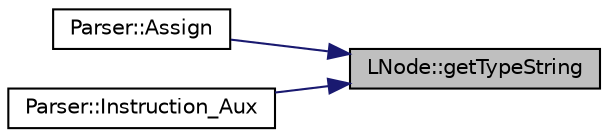 digraph "LNode::getTypeString"
{
 // INTERACTIVE_SVG=YES
 // LATEX_PDF_SIZE
  edge [fontname="Helvetica",fontsize="10",labelfontname="Helvetica",labelfontsize="10"];
  node [fontname="Helvetica",fontsize="10",shape=record];
  rankdir="RL";
  Node1 [label="LNode::getTypeString",height=0.2,width=0.4,color="black", fillcolor="grey75", style="filled", fontcolor="black",tooltip=" "];
  Node1 -> Node2 [dir="back",color="midnightblue",fontsize="10",style="solid",fontname="Helvetica"];
  Node2 [label="Parser::Assign",height=0.2,width=0.4,color="black", fillcolor="white", style="filled",URL="$classParser.html#ad548d6c7d52e8147b3c2067b2696c681",tooltip="function to assign a value to a variable by it tag"];
  Node1 -> Node3 [dir="back",color="midnightblue",fontsize="10",style="solid",fontname="Helvetica"];
  Node3 [label="Parser::Instruction_Aux",height=0.2,width=0.4,color="black", fillcolor="white", style="filled",URL="$classParser.html#aac62076a1f7b18fa223bf0f04d5e4d8c",tooltip=" "];
}
